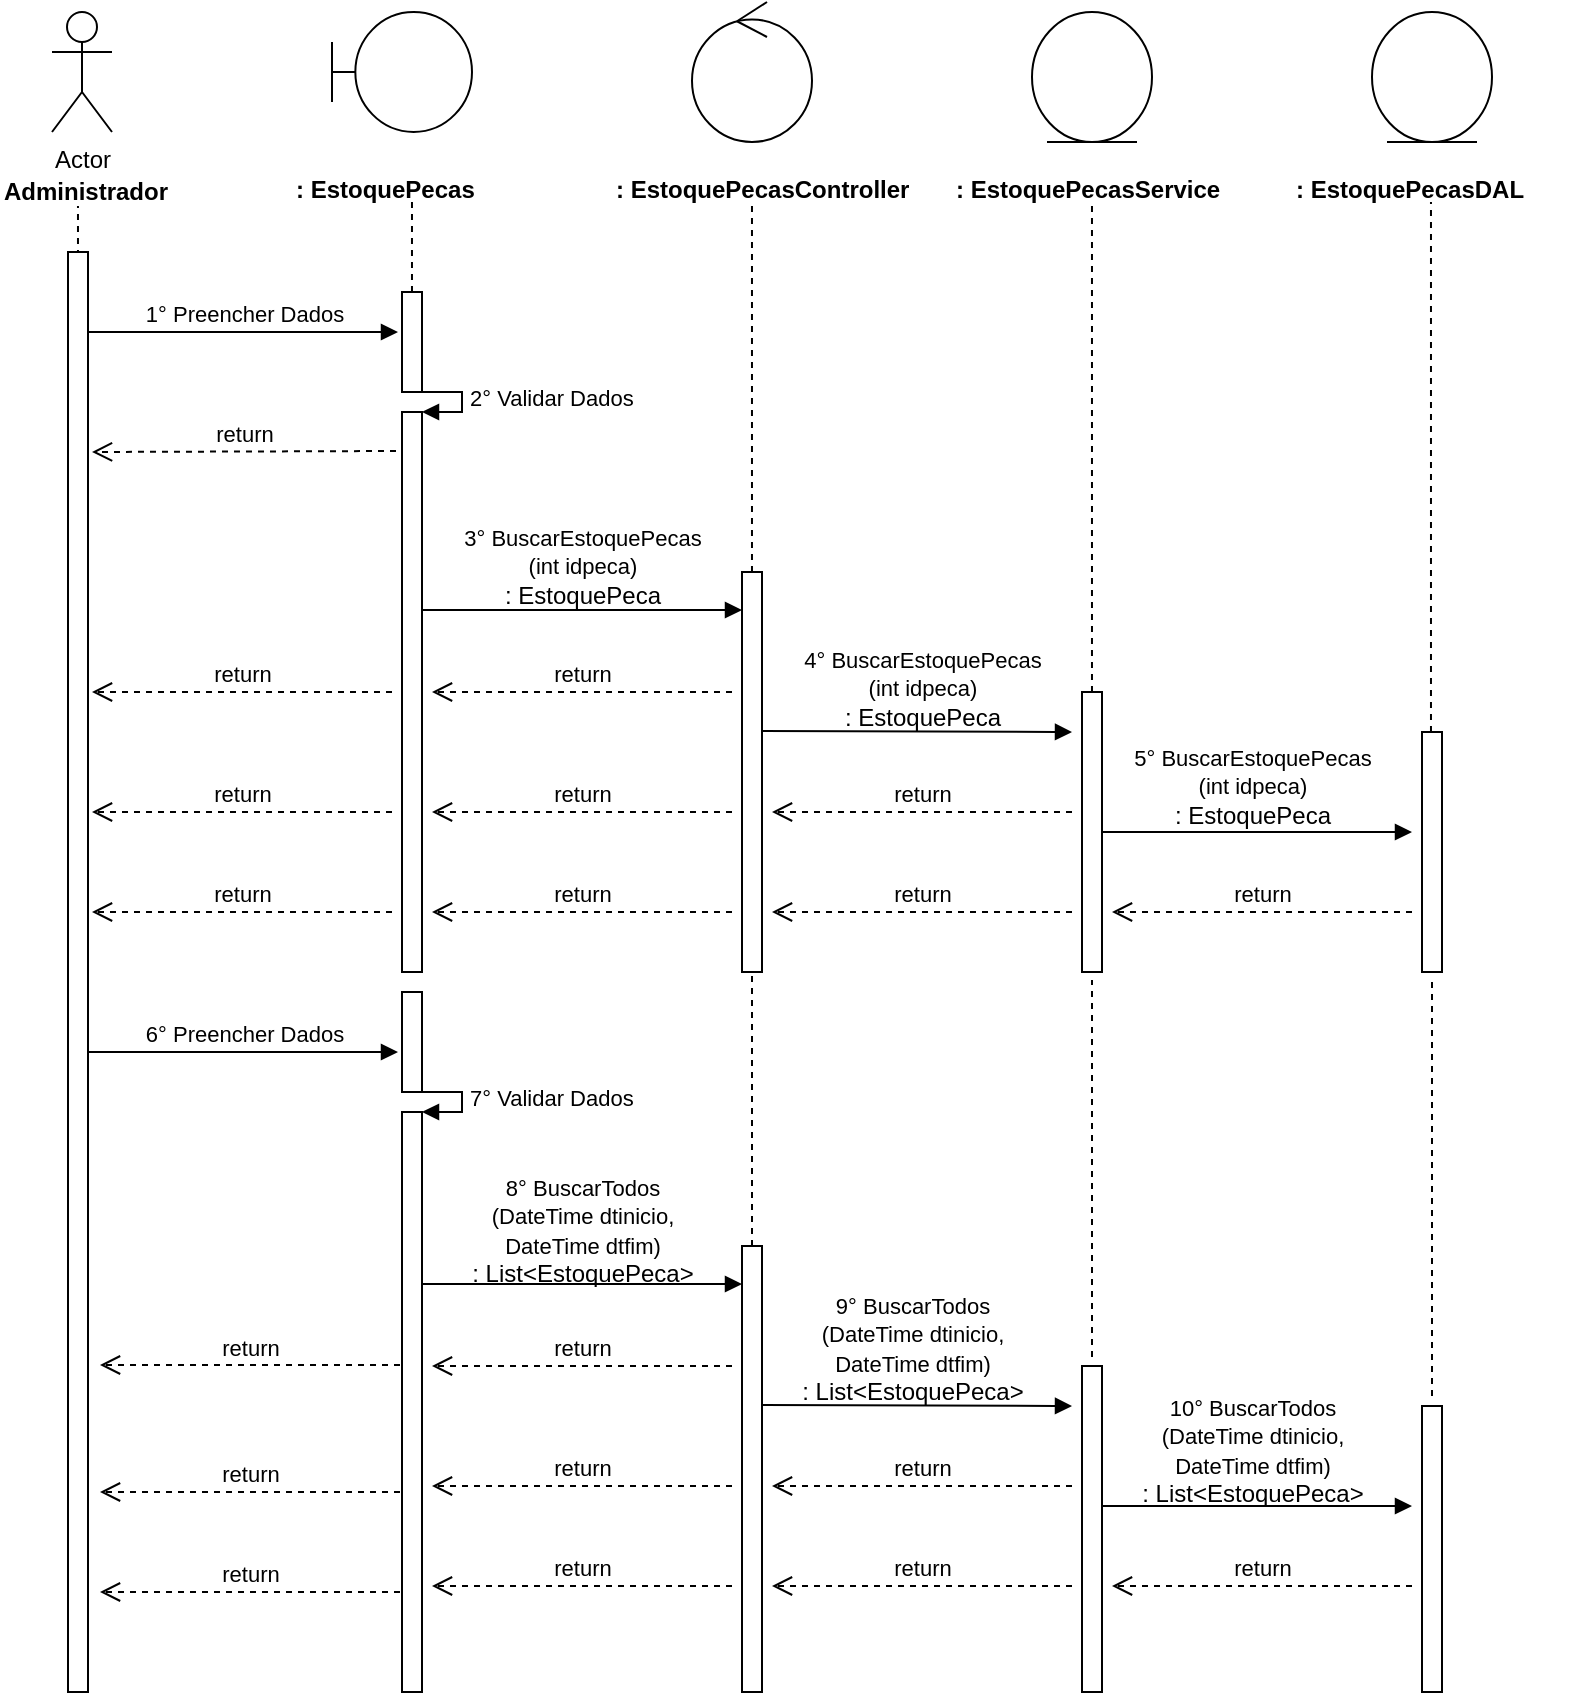 <mxfile version="12.2.8" type="device" pages="1"><diagram id="5PIvMLJFDgbBGWH3Ssnq" name="Page-1"><mxGraphModel dx="984" dy="349" grid="1" gridSize="10" guides="1" tooltips="1" connect="1" arrows="1" fold="1" page="1" pageScale="1" pageWidth="827" pageHeight="1169" math="0" shadow="0"><root><mxCell id="0"/><mxCell id="1" parent="0"/><mxCell id="0rl8sCd2smoYntP0GRUY-1" value="Actor" style="shape=umlActor;verticalLabelPosition=bottom;labelBackgroundColor=#ffffff;verticalAlign=top;html=1;" parent="1" vertex="1"><mxGeometry x="120" y="40" width="30" height="60" as="geometry"/></mxCell><mxCell id="0rl8sCd2smoYntP0GRUY-3" value="&lt;b&gt;Administrador&lt;/b&gt;" style="text;html=1;resizable=0;points=[];autosize=1;align=left;verticalAlign=top;spacingTop=-4;" parent="1" vertex="1"><mxGeometry x="94" y="120" width="100" height="20" as="geometry"/></mxCell><mxCell id="0rl8sCd2smoYntP0GRUY-4" value="" style="endArrow=none;dashed=1;html=1;entryX=0.511;entryY=1.25;entryDx=0;entryDy=0;entryPerimeter=0;" parent="1" edge="1"><mxGeometry width="50" height="50" relative="1" as="geometry"><mxPoint x="133" y="480" as="sourcePoint"/><mxPoint x="132.99" y="137" as="targetPoint"/></mxGeometry></mxCell><mxCell id="0rl8sCd2smoYntP0GRUY-8" value="" style="shape=umlBoundary;whiteSpace=wrap;html=1;" parent="1" vertex="1"><mxGeometry x="260" y="40" width="70" height="60" as="geometry"/></mxCell><mxCell id="0rl8sCd2smoYntP0GRUY-11" value="&lt;b&gt;:&amp;nbsp;&lt;/b&gt;&lt;b&gt;EstoquePecas&lt;/b&gt;" style="text;html=1;" parent="1" vertex="1"><mxGeometry x="240" y="115" width="150" height="30" as="geometry"/></mxCell><mxCell id="0rl8sCd2smoYntP0GRUY-12" value="" style="endArrow=none;dashed=1;html=1;entryX=0.511;entryY=1.25;entryDx=0;entryDy=0;entryPerimeter=0;" parent="1" source="0rl8sCd2smoYntP0GRUY-24" edge="1"><mxGeometry width="50" height="50" relative="1" as="geometry"><mxPoint x="300" y="480" as="sourcePoint"/><mxPoint x="299.99" y="135" as="targetPoint"/></mxGeometry></mxCell><mxCell id="0rl8sCd2smoYntP0GRUY-13" value="" style="ellipse;shape=umlControl;whiteSpace=wrap;html=1;" parent="1" vertex="1"><mxGeometry x="440" y="35" width="60" height="70" as="geometry"/></mxCell><mxCell id="0rl8sCd2smoYntP0GRUY-14" value="&lt;b&gt;:&amp;nbsp;&lt;/b&gt;&lt;b&gt;EstoquePecas&lt;/b&gt;&lt;b&gt;Controller&lt;/b&gt;" style="text;html=1;" parent="1" vertex="1"><mxGeometry x="400" y="115" width="150" height="30" as="geometry"/></mxCell><mxCell id="0rl8sCd2smoYntP0GRUY-15" value="" style="endArrow=none;dashed=1;html=1;entryX=0.511;entryY=1.25;entryDx=0;entryDy=0;entryPerimeter=0;" parent="1" source="0rl8sCd2smoYntP0GRUY-33" edge="1"><mxGeometry width="50" height="50" relative="1" as="geometry"><mxPoint x="470" y="480" as="sourcePoint"/><mxPoint x="469.99" y="135" as="targetPoint"/></mxGeometry></mxCell><mxCell id="0rl8sCd2smoYntP0GRUY-16" value="" style="ellipse;shape=umlEntity;whiteSpace=wrap;html=1;" parent="1" vertex="1"><mxGeometry x="610" y="40" width="60" height="65" as="geometry"/></mxCell><mxCell id="0rl8sCd2smoYntP0GRUY-17" value="&lt;b&gt;:&amp;nbsp;&lt;/b&gt;&lt;b&gt;EstoquePecas&lt;/b&gt;&lt;b&gt;Service&lt;/b&gt;" style="text;html=1;" parent="1" vertex="1"><mxGeometry x="570" y="115" width="150" height="30" as="geometry"/></mxCell><mxCell id="0rl8sCd2smoYntP0GRUY-18" value="" style="ellipse;shape=umlEntity;whiteSpace=wrap;html=1;" parent="1" vertex="1"><mxGeometry x="780" y="40" width="60" height="65" as="geometry"/></mxCell><mxCell id="0rl8sCd2smoYntP0GRUY-19" value="&lt;b&gt;:&amp;nbsp;&lt;/b&gt;&lt;b&gt;EstoquePecas&lt;/b&gt;&lt;b&gt;DAL&lt;/b&gt;" style="text;html=1;" parent="1" vertex="1"><mxGeometry x="740" y="115" width="150" height="30" as="geometry"/></mxCell><mxCell id="0rl8sCd2smoYntP0GRUY-20" value="" style="endArrow=none;dashed=1;html=1;entryX=0.511;entryY=1.25;entryDx=0;entryDy=0;entryPerimeter=0;" parent="1" source="0rl8sCd2smoYntP0GRUY-40" edge="1"><mxGeometry width="50" height="50" relative="1" as="geometry"><mxPoint x="640" y="479" as="sourcePoint"/><mxPoint x="639.99" y="134" as="targetPoint"/></mxGeometry></mxCell><mxCell id="0rl8sCd2smoYntP0GRUY-21" value="" style="endArrow=none;dashed=1;html=1;entryX=0.511;entryY=1.25;entryDx=0;entryDy=0;entryPerimeter=0;" parent="1" source="0rl8sCd2smoYntP0GRUY-45" edge="1"><mxGeometry width="50" height="50" relative="1" as="geometry"><mxPoint x="809.5" y="480" as="sourcePoint"/><mxPoint x="809.49" y="135" as="targetPoint"/></mxGeometry></mxCell><mxCell id="0rl8sCd2smoYntP0GRUY-22" value="1° Preencher Dados" style="html=1;verticalAlign=bottom;endArrow=block;" parent="1" source="0rl8sCd2smoYntP0GRUY-37" edge="1"><mxGeometry width="80" relative="1" as="geometry"><mxPoint x="133" y="200" as="sourcePoint"/><mxPoint x="293" y="200" as="targetPoint"/><mxPoint as="offset"/></mxGeometry></mxCell><mxCell id="0rl8sCd2smoYntP0GRUY-24" value="" style="html=1;points=[];perimeter=orthogonalPerimeter;" parent="1" vertex="1"><mxGeometry x="295" y="180" width="10" height="50" as="geometry"/></mxCell><mxCell id="0rl8sCd2smoYntP0GRUY-25" value="" style="endArrow=none;dashed=1;html=1;entryX=0.511;entryY=1.25;entryDx=0;entryDy=0;entryPerimeter=0;" parent="1" source="0rl8sCd2smoYntP0GRUY-26" target="0rl8sCd2smoYntP0GRUY-24" edge="1"><mxGeometry width="50" height="50" relative="1" as="geometry"><mxPoint x="300" y="480" as="sourcePoint"/><mxPoint x="299.99" y="135" as="targetPoint"/></mxGeometry></mxCell><mxCell id="0rl8sCd2smoYntP0GRUY-27" value="2° Validar Dados" style="edgeStyle=orthogonalEdgeStyle;html=1;align=left;spacingLeft=2;endArrow=block;rounded=0;entryX=1;entryY=0;" parent="1" target="0rl8sCd2smoYntP0GRUY-26" edge="1"><mxGeometry relative="1" as="geometry"><mxPoint x="300" y="230" as="sourcePoint"/><Array as="points"><mxPoint x="325" y="230"/></Array></mxGeometry></mxCell><mxCell id="0rl8sCd2smoYntP0GRUY-26" value="" style="html=1;points=[];perimeter=orthogonalPerimeter;" parent="1" vertex="1"><mxGeometry x="295" y="240" width="10" height="280" as="geometry"/></mxCell><mxCell id="0rl8sCd2smoYntP0GRUY-29" value="return" style="html=1;verticalAlign=bottom;endArrow=open;dashed=1;endSize=8;" parent="1" edge="1"><mxGeometry relative="1" as="geometry"><mxPoint x="292" y="259.5" as="sourcePoint"/><mxPoint x="140" y="260" as="targetPoint"/></mxGeometry></mxCell><mxCell id="0rl8sCd2smoYntP0GRUY-30" value="" style="html=1;verticalAlign=bottom;endArrow=block;" parent="1" edge="1"><mxGeometry width="80" relative="1" as="geometry"><mxPoint x="305" y="339" as="sourcePoint"/><mxPoint x="465" y="339" as="targetPoint"/></mxGeometry></mxCell><mxCell id="0rl8sCd2smoYntP0GRUY-31" value="&lt;span style=&quot;font-size: 11px ; background-color: rgb(255 , 255 , 255)&quot;&gt;3° BuscarEstoquePecas&lt;br&gt;(int idpeca)&lt;br&gt;&lt;/span&gt;: EstoquePeca&lt;br&gt;&lt;div&gt;&lt;/div&gt;" style="text;html=1;resizable=0;points=[];autosize=1;align=center;verticalAlign=top;spacingTop=-4;" parent="1" vertex="1"><mxGeometry x="320" y="293" width="130" height="40" as="geometry"/></mxCell><mxCell id="0rl8sCd2smoYntP0GRUY-33" value="" style="html=1;points=[];perimeter=orthogonalPerimeter;" parent="1" vertex="1"><mxGeometry x="465" y="320" width="10" height="200" as="geometry"/></mxCell><mxCell id="0rl8sCd2smoYntP0GRUY-35" value="return" style="html=1;verticalAlign=bottom;endArrow=open;dashed=1;endSize=8;" parent="1" edge="1"><mxGeometry relative="1" as="geometry"><mxPoint x="460" y="380" as="sourcePoint"/><mxPoint x="310" y="380" as="targetPoint"/></mxGeometry></mxCell><mxCell id="0rl8sCd2smoYntP0GRUY-36" value="return" style="html=1;verticalAlign=bottom;endArrow=open;dashed=1;endSize=8;" parent="1" edge="1"><mxGeometry relative="1" as="geometry"><mxPoint x="290" y="380" as="sourcePoint"/><mxPoint x="140" y="380" as="targetPoint"/></mxGeometry></mxCell><mxCell id="0rl8sCd2smoYntP0GRUY-37" value="" style="html=1;points=[];perimeter=orthogonalPerimeter;" parent="1" vertex="1"><mxGeometry x="128" y="160" width="10" height="720" as="geometry"/></mxCell><mxCell id="0rl8sCd2smoYntP0GRUY-39" value="" style="html=1;verticalAlign=bottom;endArrow=block;" parent="1" edge="1"><mxGeometry width="80" relative="1" as="geometry"><mxPoint x="475" y="399.5" as="sourcePoint"/><mxPoint x="630" y="400" as="targetPoint"/></mxGeometry></mxCell><mxCell id="0rl8sCd2smoYntP0GRUY-40" value="" style="html=1;points=[];perimeter=orthogonalPerimeter;" parent="1" vertex="1"><mxGeometry x="635" y="380" width="10" height="140" as="geometry"/></mxCell><mxCell id="0rl8sCd2smoYntP0GRUY-42" value="return" style="html=1;verticalAlign=bottom;endArrow=open;dashed=1;endSize=8;" parent="1" edge="1"><mxGeometry relative="1" as="geometry"><mxPoint x="630" y="440" as="sourcePoint"/><mxPoint x="480" y="440" as="targetPoint"/></mxGeometry></mxCell><mxCell id="0rl8sCd2smoYntP0GRUY-43" value="return" style="html=1;verticalAlign=bottom;endArrow=open;dashed=1;endSize=8;" parent="1" edge="1"><mxGeometry relative="1" as="geometry"><mxPoint x="460" y="440" as="sourcePoint"/><mxPoint x="310" y="440" as="targetPoint"/></mxGeometry></mxCell><mxCell id="0rl8sCd2smoYntP0GRUY-44" value="return" style="html=1;verticalAlign=bottom;endArrow=open;dashed=1;endSize=8;" parent="1" edge="1"><mxGeometry relative="1" as="geometry"><mxPoint x="290" y="440" as="sourcePoint"/><mxPoint x="140" y="440" as="targetPoint"/></mxGeometry></mxCell><mxCell id="0rl8sCd2smoYntP0GRUY-45" value="" style="html=1;points=[];perimeter=orthogonalPerimeter;" parent="1" vertex="1"><mxGeometry x="805" y="400" width="10" height="120" as="geometry"/></mxCell><mxCell id="0rl8sCd2smoYntP0GRUY-48" value="&lt;span style=&quot;color: rgba(0 , 0 , 0 , 0) ; font-family: monospace ; font-size: 0px&quot;&gt;%3CmxGraphModel%3E%3Croot%3E%3CmxCell%20id%3D%220%22%2F%3E%3CmxCell%20id%3D%221%22%20parent%3D%220%22%2F%3E%3CmxCell%20id%3D%222%22%20value%3D%22%26lt%3Bdiv%26gt%3B%26lt%3B%2Fdiv%26gt%3B%26lt%3Bspan%20style%3D%26quot%3Bfont-size%3A%2011px%20%3B%20background-color%3A%20rgb(255%20%2C%20255%20%2C%20255)%26quot%3B%26gt%3B3%C2%B0%26amp%3Bnbsp%3B%26lt%3B%2Fspan%26gt%3B%26lt%3Bspan%20style%3D%26quot%3Bfont-size%3A%2011px%26quot%3B%26gt%3BBuscarCPF(string%20cpf)%26lt%3Bbr%26gt%3B%26lt%3B%2Fspan%26gt%3B%3A%20Cliente%22%20style%3D%22text%3Bhtml%3D1%3Bresizable%3D0%3Bpoints%3D%5B%5D%3Bautosize%3D1%3Balign%3Dcenter%3BverticalAlign%3Dtop%3BspacingTop%3D-4%3B%22%20vertex%3D%221%22%20parent%3D%221%22%3E%3CmxGeometry%20x%3D%22315%22%20y%3D%22305%22%20width%3D%22140%22%20height%3D%2230%22%20as%3D%22geometry%22%2F%3E%3C%2FmxCell%3E%3C%2Froot%3E%3C%2FmxGraphModel%3E&lt;/span&gt;" style="text;html=1;resizable=0;points=[];autosize=1;align=center;verticalAlign=top;spacingTop=-4;" parent="1" vertex="1"><mxGeometry x="712" y="378" width="20" height="20" as="geometry"/></mxCell><mxCell id="0rl8sCd2smoYntP0GRUY-49" value="" style="html=1;verticalAlign=bottom;endArrow=block;" parent="1" edge="1"><mxGeometry width="80" relative="1" as="geometry"><mxPoint x="645" y="450" as="sourcePoint"/><mxPoint x="800" y="450" as="targetPoint"/></mxGeometry></mxCell><mxCell id="0rl8sCd2smoYntP0GRUY-50" value="return" style="html=1;verticalAlign=bottom;endArrow=open;dashed=1;endSize=8;" parent="1" edge="1"><mxGeometry relative="1" as="geometry"><mxPoint x="800" y="490" as="sourcePoint"/><mxPoint x="650" y="490" as="targetPoint"/></mxGeometry></mxCell><mxCell id="0rl8sCd2smoYntP0GRUY-51" value="return" style="html=1;verticalAlign=bottom;endArrow=open;dashed=1;endSize=8;" parent="1" edge="1"><mxGeometry relative="1" as="geometry"><mxPoint x="630" y="490" as="sourcePoint"/><mxPoint x="480" y="490" as="targetPoint"/></mxGeometry></mxCell><mxCell id="0rl8sCd2smoYntP0GRUY-52" value="return" style="html=1;verticalAlign=bottom;endArrow=open;dashed=1;endSize=8;" parent="1" edge="1"><mxGeometry relative="1" as="geometry"><mxPoint x="460" y="490" as="sourcePoint"/><mxPoint x="310" y="490" as="targetPoint"/></mxGeometry></mxCell><mxCell id="0rl8sCd2smoYntP0GRUY-53" value="return" style="html=1;verticalAlign=bottom;endArrow=open;dashed=1;endSize=8;" parent="1" edge="1"><mxGeometry relative="1" as="geometry"><mxPoint x="290" y="490" as="sourcePoint"/><mxPoint x="140" y="490" as="targetPoint"/></mxGeometry></mxCell><mxCell id="S4kyUhtrnIoQauVXg2KH-1" value="6° Preencher Dados" style="html=1;verticalAlign=bottom;endArrow=block;" parent="1" edge="1"><mxGeometry width="80" relative="1" as="geometry"><mxPoint x="138" y="560" as="sourcePoint"/><mxPoint x="293" y="560" as="targetPoint"/><mxPoint as="offset"/></mxGeometry></mxCell><mxCell id="S4kyUhtrnIoQauVXg2KH-3" value="" style="html=1;points=[];perimeter=orthogonalPerimeter;" parent="1" vertex="1"><mxGeometry x="295" y="530" width="10" height="50" as="geometry"/></mxCell><mxCell id="S4kyUhtrnIoQauVXg2KH-4" value="7° Validar Dados" style="edgeStyle=orthogonalEdgeStyle;html=1;align=left;spacingLeft=2;endArrow=block;rounded=0;entryX=1;entryY=0;" parent="1" edge="1"><mxGeometry relative="1" as="geometry"><mxPoint x="300" y="580" as="sourcePoint"/><Array as="points"><mxPoint x="325" y="580"/></Array><mxPoint x="305" y="590" as="targetPoint"/></mxGeometry></mxCell><mxCell id="S4kyUhtrnIoQauVXg2KH-5" value="" style="html=1;points=[];perimeter=orthogonalPerimeter;" parent="1" vertex="1"><mxGeometry x="295" y="590" width="10" height="290" as="geometry"/></mxCell><mxCell id="S4kyUhtrnIoQauVXg2KH-6" value="&lt;span style=&quot;font-size: 11px ; background-color: rgb(255 , 255 , 255)&quot;&gt;8°&amp;nbsp;&lt;/span&gt;&lt;span style=&quot;font-size: 11px&quot;&gt;BuscarTodos&lt;br&gt;(DateTime dtinicio, &lt;br&gt;DateTime dtfim)&lt;br&gt;&lt;/span&gt;: List&amp;lt;EstoquePeca&amp;gt;&lt;br&gt;&lt;div&gt;&lt;/div&gt;" style="text;html=1;resizable=0;points=[];autosize=1;align=center;verticalAlign=top;spacingTop=-4;" parent="1" vertex="1"><mxGeometry x="320" y="618" width="130" height="60" as="geometry"/></mxCell><mxCell id="S4kyUhtrnIoQauVXg2KH-21" value="" style="html=1;verticalAlign=bottom;endArrow=block;" parent="1" edge="1"><mxGeometry width="80" relative="1" as="geometry"><mxPoint x="305" y="676" as="sourcePoint"/><mxPoint x="465" y="676" as="targetPoint"/></mxGeometry></mxCell><mxCell id="S4kyUhtrnIoQauVXg2KH-22" value="" style="html=1;points=[];perimeter=orthogonalPerimeter;" parent="1" vertex="1"><mxGeometry x="465" y="657" width="10" height="223" as="geometry"/></mxCell><mxCell id="S4kyUhtrnIoQauVXg2KH-23" value="return" style="html=1;verticalAlign=bottom;endArrow=open;dashed=1;endSize=8;" parent="1" edge="1"><mxGeometry relative="1" as="geometry"><mxPoint x="460" y="717" as="sourcePoint"/><mxPoint x="310" y="717" as="targetPoint"/></mxGeometry></mxCell><mxCell id="S4kyUhtrnIoQauVXg2KH-25" value="" style="html=1;verticalAlign=bottom;endArrow=block;" parent="1" edge="1"><mxGeometry width="80" relative="1" as="geometry"><mxPoint x="475" y="736.5" as="sourcePoint"/><mxPoint x="630" y="737" as="targetPoint"/></mxGeometry></mxCell><mxCell id="S4kyUhtrnIoQauVXg2KH-26" value="" style="html=1;points=[];perimeter=orthogonalPerimeter;" parent="1" vertex="1"><mxGeometry x="635" y="717" width="10" height="163" as="geometry"/></mxCell><mxCell id="S4kyUhtrnIoQauVXg2KH-27" value="return" style="html=1;verticalAlign=bottom;endArrow=open;dashed=1;endSize=8;" parent="1" edge="1"><mxGeometry relative="1" as="geometry"><mxPoint x="630" y="777" as="sourcePoint"/><mxPoint x="480" y="777" as="targetPoint"/></mxGeometry></mxCell><mxCell id="S4kyUhtrnIoQauVXg2KH-28" value="return" style="html=1;verticalAlign=bottom;endArrow=open;dashed=1;endSize=8;" parent="1" edge="1"><mxGeometry relative="1" as="geometry"><mxPoint x="460" y="777" as="sourcePoint"/><mxPoint x="310" y="777" as="targetPoint"/></mxGeometry></mxCell><mxCell id="S4kyUhtrnIoQauVXg2KH-29" value="" style="html=1;points=[];perimeter=orthogonalPerimeter;" parent="1" vertex="1"><mxGeometry x="805" y="737" width="10" height="143" as="geometry"/></mxCell><mxCell id="S4kyUhtrnIoQauVXg2KH-31" value="" style="html=1;verticalAlign=bottom;endArrow=block;" parent="1" edge="1"><mxGeometry width="80" relative="1" as="geometry"><mxPoint x="645" y="787" as="sourcePoint"/><mxPoint x="800" y="787" as="targetPoint"/></mxGeometry></mxCell><mxCell id="S4kyUhtrnIoQauVXg2KH-32" value="return" style="html=1;verticalAlign=bottom;endArrow=open;dashed=1;endSize=8;" parent="1" edge="1"><mxGeometry relative="1" as="geometry"><mxPoint x="800" y="827" as="sourcePoint"/><mxPoint x="650" y="827" as="targetPoint"/></mxGeometry></mxCell><mxCell id="S4kyUhtrnIoQauVXg2KH-33" value="return" style="html=1;verticalAlign=bottom;endArrow=open;dashed=1;endSize=8;" parent="1" edge="1"><mxGeometry relative="1" as="geometry"><mxPoint x="630" y="827" as="sourcePoint"/><mxPoint x="480" y="827" as="targetPoint"/></mxGeometry></mxCell><mxCell id="S4kyUhtrnIoQauVXg2KH-34" value="return" style="html=1;verticalAlign=bottom;endArrow=open;dashed=1;endSize=8;" parent="1" edge="1"><mxGeometry relative="1" as="geometry"><mxPoint x="460" y="827" as="sourcePoint"/><mxPoint x="310" y="827" as="targetPoint"/></mxGeometry></mxCell><mxCell id="S4kyUhtrnIoQauVXg2KH-38" value="return" style="html=1;verticalAlign=bottom;endArrow=open;dashed=1;endSize=8;" parent="1" edge="1"><mxGeometry relative="1" as="geometry"><mxPoint x="294" y="716.5" as="sourcePoint"/><mxPoint x="144" y="716.5" as="targetPoint"/></mxGeometry></mxCell><mxCell id="S4kyUhtrnIoQauVXg2KH-39" value="return" style="html=1;verticalAlign=bottom;endArrow=open;dashed=1;endSize=8;" parent="1" edge="1"><mxGeometry relative="1" as="geometry"><mxPoint x="294" y="780" as="sourcePoint"/><mxPoint x="144" y="780" as="targetPoint"/></mxGeometry></mxCell><mxCell id="S4kyUhtrnIoQauVXg2KH-40" value="return" style="html=1;verticalAlign=bottom;endArrow=open;dashed=1;endSize=8;" parent="1" edge="1"><mxGeometry relative="1" as="geometry"><mxPoint x="294" y="830" as="sourcePoint"/><mxPoint x="144" y="830" as="targetPoint"/></mxGeometry></mxCell><mxCell id="S4kyUhtrnIoQauVXg2KH-41" value="" style="endArrow=none;dashed=1;html=1;" parent="1" source="S4kyUhtrnIoQauVXg2KH-22" edge="1"><mxGeometry width="50" height="50" relative="1" as="geometry"><mxPoint x="470" y="600" as="sourcePoint"/><mxPoint x="470" y="520" as="targetPoint"/></mxGeometry></mxCell><mxCell id="S4kyUhtrnIoQauVXg2KH-42" value="" style="endArrow=none;dashed=1;html=1;" parent="1" edge="1"><mxGeometry width="50" height="50" relative="1" as="geometry"><mxPoint x="640" y="712.5" as="sourcePoint"/><mxPoint x="640" y="524" as="targetPoint"/></mxGeometry></mxCell><mxCell id="S4kyUhtrnIoQauVXg2KH-43" value="" style="endArrow=none;dashed=1;html=1;" parent="1" edge="1"><mxGeometry width="50" height="50" relative="1" as="geometry"><mxPoint x="810" y="732" as="sourcePoint"/><mxPoint x="810" y="523.5" as="targetPoint"/></mxGeometry></mxCell><mxCell id="hW2WjeyCSVFAq0tHhkj9-7" value="&lt;span style=&quot;font-size: 11px&quot;&gt;&lt;br&gt;&lt;/span&gt;&lt;div&gt;&lt;/div&gt;" style="text;html=1;resizable=0;points=[];autosize=1;align=center;verticalAlign=top;spacingTop=-4;" parent="1" vertex="1"><mxGeometry x="715" y="728" width="20" height="20" as="geometry"/></mxCell><mxCell id="5yfTfDS0IIxUOgnZXEnh-1" value="&lt;span style=&quot;font-size: 11px ; background-color: rgb(255 , 255 , 255)&quot;&gt;4° BuscarEstoquePecas&lt;br&gt;(int idpeca)&lt;br&gt;&lt;/span&gt;: EstoquePeca&lt;br&gt;&lt;div&gt;&lt;/div&gt;" style="text;html=1;resizable=0;points=[];autosize=1;align=center;verticalAlign=top;spacingTop=-4;" vertex="1" parent="1"><mxGeometry x="490" y="354" width="130" height="40" as="geometry"/></mxCell><mxCell id="5yfTfDS0IIxUOgnZXEnh-2" value="&lt;span style=&quot;font-size: 11px ; background-color: rgb(255 , 255 , 255)&quot;&gt;5° BuscarEstoquePecas&lt;br&gt;(int idpeca)&lt;br&gt;&lt;/span&gt;: EstoquePeca&lt;br&gt;&lt;div&gt;&lt;/div&gt;" style="text;html=1;resizable=0;points=[];autosize=1;align=center;verticalAlign=top;spacingTop=-4;" vertex="1" parent="1"><mxGeometry x="655" y="403" width="130" height="40" as="geometry"/></mxCell><mxCell id="5yfTfDS0IIxUOgnZXEnh-3" value="&lt;span style=&quot;font-size: 11px ; background-color: rgb(255 , 255 , 255)&quot;&gt;9°&amp;nbsp;&lt;/span&gt;&lt;span style=&quot;font-size: 11px&quot;&gt;BuscarTodos&lt;br&gt;(DateTime dtinicio, &lt;br&gt;DateTime dtfim)&lt;br&gt;&lt;/span&gt;: List&amp;lt;EstoquePeca&amp;gt;&lt;br&gt;&lt;div&gt;&lt;/div&gt;" style="text;html=1;resizable=0;points=[];autosize=1;align=center;verticalAlign=top;spacingTop=-4;" vertex="1" parent="1"><mxGeometry x="485" y="677" width="130" height="60" as="geometry"/></mxCell><mxCell id="5yfTfDS0IIxUOgnZXEnh-4" value="&lt;span style=&quot;font-size: 11px ; background-color: rgb(255 , 255 , 255)&quot;&gt;10°&amp;nbsp;&lt;/span&gt;&lt;span style=&quot;font-size: 11px&quot;&gt;BuscarTodos&lt;br&gt;(DateTime dtinicio, &lt;br&gt;DateTime dtfim)&lt;br&gt;&lt;/span&gt;: List&amp;lt;EstoquePeca&amp;gt;&lt;br&gt;&lt;div&gt;&lt;/div&gt;" style="text;html=1;resizable=0;points=[];autosize=1;align=center;verticalAlign=top;spacingTop=-4;" vertex="1" parent="1"><mxGeometry x="655" y="728" width="130" height="60" as="geometry"/></mxCell></root></mxGraphModel></diagram></mxfile>